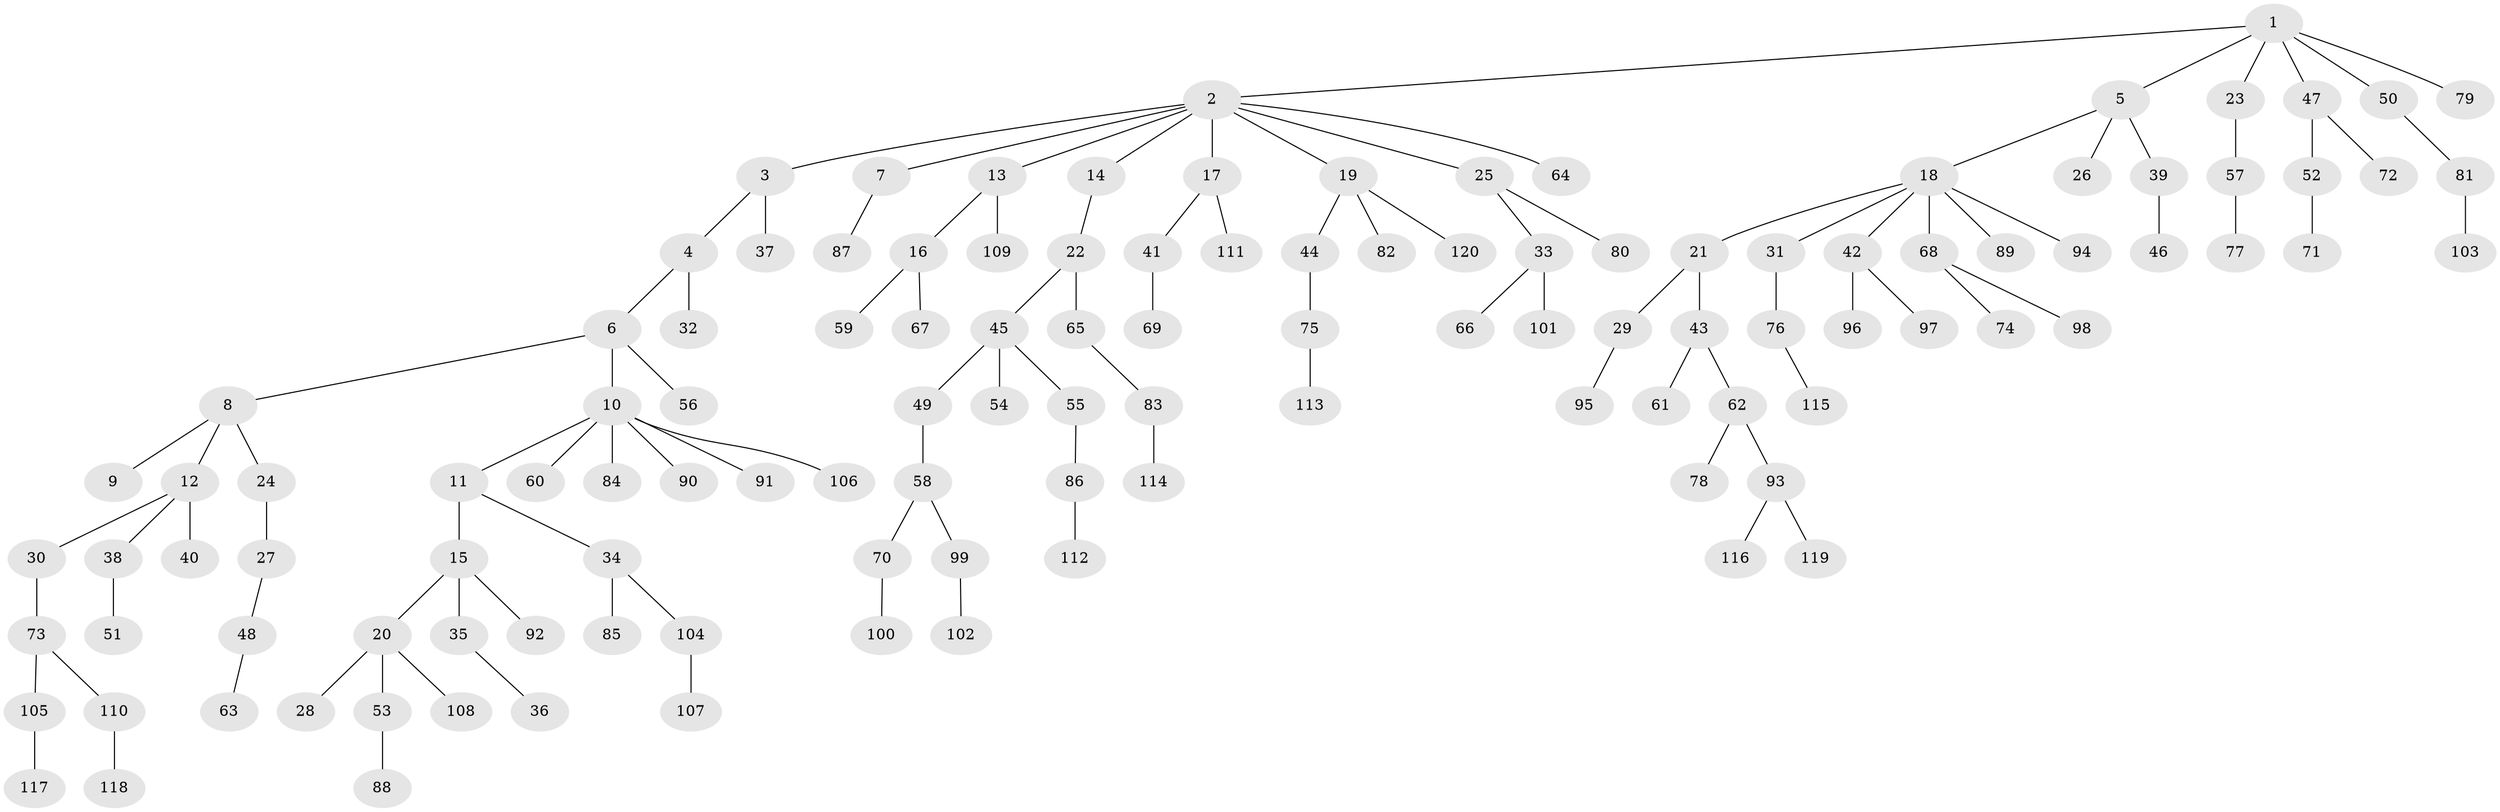 // Generated by graph-tools (version 1.1) at 2025/52/03/09/25 04:52:52]
// undirected, 120 vertices, 119 edges
graph export_dot {
graph [start="1"]
  node [color=gray90,style=filled];
  1;
  2;
  3;
  4;
  5;
  6;
  7;
  8;
  9;
  10;
  11;
  12;
  13;
  14;
  15;
  16;
  17;
  18;
  19;
  20;
  21;
  22;
  23;
  24;
  25;
  26;
  27;
  28;
  29;
  30;
  31;
  32;
  33;
  34;
  35;
  36;
  37;
  38;
  39;
  40;
  41;
  42;
  43;
  44;
  45;
  46;
  47;
  48;
  49;
  50;
  51;
  52;
  53;
  54;
  55;
  56;
  57;
  58;
  59;
  60;
  61;
  62;
  63;
  64;
  65;
  66;
  67;
  68;
  69;
  70;
  71;
  72;
  73;
  74;
  75;
  76;
  77;
  78;
  79;
  80;
  81;
  82;
  83;
  84;
  85;
  86;
  87;
  88;
  89;
  90;
  91;
  92;
  93;
  94;
  95;
  96;
  97;
  98;
  99;
  100;
  101;
  102;
  103;
  104;
  105;
  106;
  107;
  108;
  109;
  110;
  111;
  112;
  113;
  114;
  115;
  116;
  117;
  118;
  119;
  120;
  1 -- 2;
  1 -- 5;
  1 -- 23;
  1 -- 47;
  1 -- 50;
  1 -- 79;
  2 -- 3;
  2 -- 7;
  2 -- 13;
  2 -- 14;
  2 -- 17;
  2 -- 19;
  2 -- 25;
  2 -- 64;
  3 -- 4;
  3 -- 37;
  4 -- 6;
  4 -- 32;
  5 -- 18;
  5 -- 26;
  5 -- 39;
  6 -- 8;
  6 -- 10;
  6 -- 56;
  7 -- 87;
  8 -- 9;
  8 -- 12;
  8 -- 24;
  10 -- 11;
  10 -- 60;
  10 -- 84;
  10 -- 90;
  10 -- 91;
  10 -- 106;
  11 -- 15;
  11 -- 34;
  12 -- 30;
  12 -- 38;
  12 -- 40;
  13 -- 16;
  13 -- 109;
  14 -- 22;
  15 -- 20;
  15 -- 35;
  15 -- 92;
  16 -- 59;
  16 -- 67;
  17 -- 41;
  17 -- 111;
  18 -- 21;
  18 -- 31;
  18 -- 42;
  18 -- 68;
  18 -- 89;
  18 -- 94;
  19 -- 44;
  19 -- 82;
  19 -- 120;
  20 -- 28;
  20 -- 53;
  20 -- 108;
  21 -- 29;
  21 -- 43;
  22 -- 45;
  22 -- 65;
  23 -- 57;
  24 -- 27;
  25 -- 33;
  25 -- 80;
  27 -- 48;
  29 -- 95;
  30 -- 73;
  31 -- 76;
  33 -- 66;
  33 -- 101;
  34 -- 85;
  34 -- 104;
  35 -- 36;
  38 -- 51;
  39 -- 46;
  41 -- 69;
  42 -- 96;
  42 -- 97;
  43 -- 61;
  43 -- 62;
  44 -- 75;
  45 -- 49;
  45 -- 54;
  45 -- 55;
  47 -- 52;
  47 -- 72;
  48 -- 63;
  49 -- 58;
  50 -- 81;
  52 -- 71;
  53 -- 88;
  55 -- 86;
  57 -- 77;
  58 -- 70;
  58 -- 99;
  62 -- 78;
  62 -- 93;
  65 -- 83;
  68 -- 74;
  68 -- 98;
  70 -- 100;
  73 -- 105;
  73 -- 110;
  75 -- 113;
  76 -- 115;
  81 -- 103;
  83 -- 114;
  86 -- 112;
  93 -- 116;
  93 -- 119;
  99 -- 102;
  104 -- 107;
  105 -- 117;
  110 -- 118;
}
